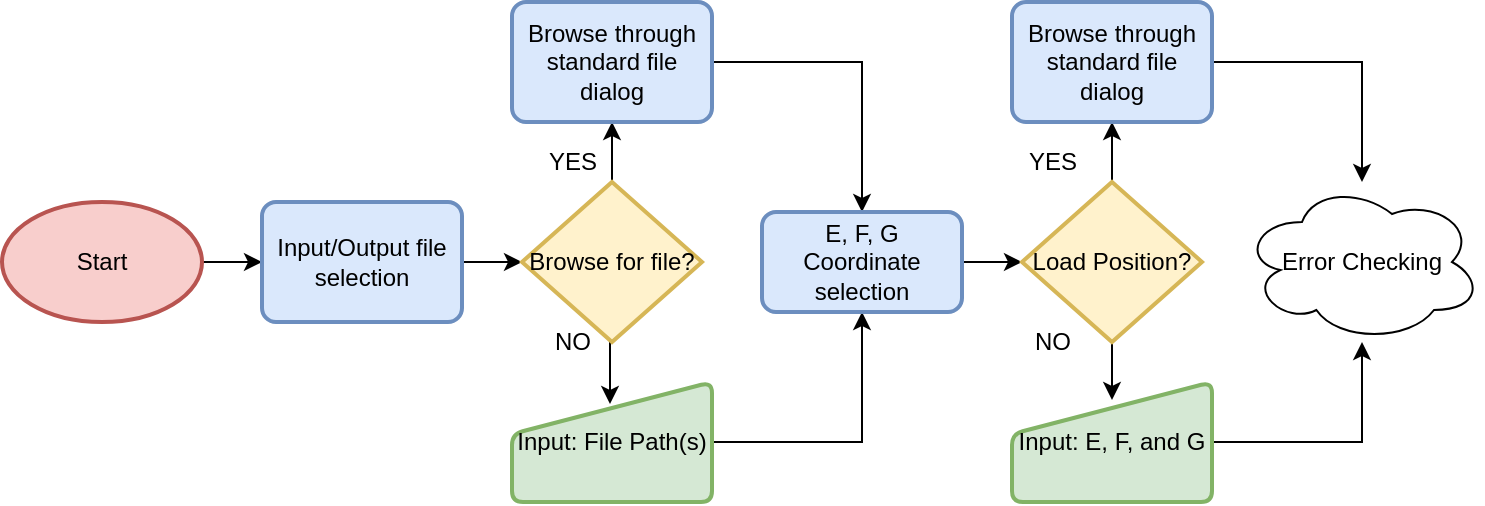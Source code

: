 <mxfile version="13.5.7" type="device"><diagram id="hhKrz2GIZhOt3vJHYRP_" name="Page-1"><mxGraphModel dx="454" dy="813" grid="1" gridSize="10" guides="1" tooltips="1" connect="1" arrows="1" fold="1" page="1" pageScale="1" pageWidth="850" pageHeight="1100" math="0" shadow="0"><root><mxCell id="0"/><mxCell id="1" parent="0"/><mxCell id="QbuLsQtlZwAWDR8VCe0z-27" value="" style="edgeStyle=orthogonalEdgeStyle;rounded=0;orthogonalLoop=1;jettySize=auto;html=1;" edge="1" parent="1" source="QbuLsQtlZwAWDR8VCe0z-25" target="QbuLsQtlZwAWDR8VCe0z-26"><mxGeometry relative="1" as="geometry"/></mxCell><mxCell id="QbuLsQtlZwAWDR8VCe0z-25" value="Start" style="strokeWidth=2;html=1;shape=mxgraph.flowchart.start_1;whiteSpace=wrap;fillColor=#f8cecc;strokeColor=#b85450;" vertex="1" parent="1"><mxGeometry x="70" y="560" width="100" height="60" as="geometry"/></mxCell><mxCell id="QbuLsQtlZwAWDR8VCe0z-29" value="" style="edgeStyle=orthogonalEdgeStyle;rounded=0;orthogonalLoop=1;jettySize=auto;html=1;" edge="1" parent="1" source="QbuLsQtlZwAWDR8VCe0z-26" target="QbuLsQtlZwAWDR8VCe0z-28"><mxGeometry relative="1" as="geometry"/></mxCell><mxCell id="QbuLsQtlZwAWDR8VCe0z-26" value="Input/Output file selection" style="rounded=1;whiteSpace=wrap;html=1;absoluteArcSize=1;arcSize=14;strokeWidth=2;fillColor=#dae8fc;strokeColor=#6c8ebf;" vertex="1" parent="1"><mxGeometry x="200" y="560" width="100" height="60" as="geometry"/></mxCell><mxCell id="QbuLsQtlZwAWDR8VCe0z-35" value="" style="edgeStyle=orthogonalEdgeStyle;rounded=0;orthogonalLoop=1;jettySize=auto;html=1;" edge="1" parent="1" source="QbuLsQtlZwAWDR8VCe0z-28" target="QbuLsQtlZwAWDR8VCe0z-33"><mxGeometry relative="1" as="geometry"/></mxCell><mxCell id="QbuLsQtlZwAWDR8VCe0z-36" style="edgeStyle=orthogonalEdgeStyle;rounded=0;orthogonalLoop=1;jettySize=auto;html=1;exitX=0.5;exitY=1;exitDx=0;exitDy=0;exitPerimeter=0;entryX=0.49;entryY=0.183;entryDx=0;entryDy=0;entryPerimeter=0;" edge="1" parent="1" source="QbuLsQtlZwAWDR8VCe0z-28" target="QbuLsQtlZwAWDR8VCe0z-34"><mxGeometry relative="1" as="geometry"/></mxCell><mxCell id="QbuLsQtlZwAWDR8VCe0z-28" value="Browse for file?" style="strokeWidth=2;html=1;shape=mxgraph.flowchart.decision;whiteSpace=wrap;fillColor=#fff2cc;strokeColor=#d6b656;" vertex="1" parent="1"><mxGeometry x="330" y="550" width="90" height="80" as="geometry"/></mxCell><mxCell id="QbuLsQtlZwAWDR8VCe0z-43" style="edgeStyle=orthogonalEdgeStyle;rounded=0;orthogonalLoop=1;jettySize=auto;html=1;exitX=1;exitY=0.5;exitDx=0;exitDy=0;" edge="1" parent="1" source="QbuLsQtlZwAWDR8VCe0z-33" target="QbuLsQtlZwAWDR8VCe0z-39"><mxGeometry relative="1" as="geometry"/></mxCell><mxCell id="QbuLsQtlZwAWDR8VCe0z-33" value="Browse through standard file dialog" style="rounded=1;whiteSpace=wrap;html=1;absoluteArcSize=1;arcSize=14;strokeWidth=2;fillColor=#dae8fc;strokeColor=#6c8ebf;" vertex="1" parent="1"><mxGeometry x="325" y="460" width="100" height="60" as="geometry"/></mxCell><mxCell id="QbuLsQtlZwAWDR8VCe0z-44" style="edgeStyle=orthogonalEdgeStyle;rounded=0;orthogonalLoop=1;jettySize=auto;html=1;exitX=1;exitY=0.5;exitDx=0;exitDy=0;" edge="1" parent="1" source="QbuLsQtlZwAWDR8VCe0z-34" target="QbuLsQtlZwAWDR8VCe0z-39"><mxGeometry relative="1" as="geometry"/></mxCell><mxCell id="QbuLsQtlZwAWDR8VCe0z-34" value="Input: File Path(s)" style="html=1;strokeWidth=2;shape=manualInput;whiteSpace=wrap;rounded=1;size=26;arcSize=11;fillColor=#d5e8d4;strokeColor=#82b366;" vertex="1" parent="1"><mxGeometry x="325" y="650" width="100" height="60" as="geometry"/></mxCell><mxCell id="QbuLsQtlZwAWDR8VCe0z-37" value="NO" style="text;html=1;align=center;verticalAlign=middle;resizable=0;points=[];autosize=1;" vertex="1" parent="1"><mxGeometry x="340" y="620" width="30" height="20" as="geometry"/></mxCell><mxCell id="QbuLsQtlZwAWDR8VCe0z-38" value="YES" style="text;html=1;align=center;verticalAlign=middle;resizable=0;points=[];autosize=1;" vertex="1" parent="1"><mxGeometry x="335" y="530" width="40" height="20" as="geometry"/></mxCell><mxCell id="QbuLsQtlZwAWDR8VCe0z-42" value="" style="edgeStyle=orthogonalEdgeStyle;rounded=0;orthogonalLoop=1;jettySize=auto;html=1;" edge="1" parent="1" source="QbuLsQtlZwAWDR8VCe0z-39" target="QbuLsQtlZwAWDR8VCe0z-41"><mxGeometry relative="1" as="geometry"/></mxCell><mxCell id="QbuLsQtlZwAWDR8VCe0z-39" value="E, F, G Coordinate selection" style="rounded=1;whiteSpace=wrap;html=1;absoluteArcSize=1;arcSize=14;strokeWidth=2;fillColor=#dae8fc;strokeColor=#6c8ebf;" vertex="1" parent="1"><mxGeometry x="450" y="565" width="100" height="50" as="geometry"/></mxCell><mxCell id="QbuLsQtlZwAWDR8VCe0z-47" style="edgeStyle=orthogonalEdgeStyle;rounded=0;orthogonalLoop=1;jettySize=auto;html=1;exitX=0.5;exitY=1;exitDx=0;exitDy=0;exitPerimeter=0;entryX=0.5;entryY=0.15;entryDx=0;entryDy=0;entryPerimeter=0;" edge="1" parent="1" source="QbuLsQtlZwAWDR8VCe0z-41" target="QbuLsQtlZwAWDR8VCe0z-46"><mxGeometry relative="1" as="geometry"/></mxCell><mxCell id="QbuLsQtlZwAWDR8VCe0z-48" value="" style="edgeStyle=orthogonalEdgeStyle;rounded=0;orthogonalLoop=1;jettySize=auto;html=1;" edge="1" parent="1" source="QbuLsQtlZwAWDR8VCe0z-41" target="QbuLsQtlZwAWDR8VCe0z-45"><mxGeometry relative="1" as="geometry"/></mxCell><mxCell id="QbuLsQtlZwAWDR8VCe0z-41" value="Load Position?" style="strokeWidth=2;html=1;shape=mxgraph.flowchart.decision;whiteSpace=wrap;fillColor=#fff2cc;strokeColor=#d6b656;" vertex="1" parent="1"><mxGeometry x="580" y="550" width="90" height="80" as="geometry"/></mxCell><mxCell id="QbuLsQtlZwAWDR8VCe0z-50" style="edgeStyle=orthogonalEdgeStyle;rounded=0;orthogonalLoop=1;jettySize=auto;html=1;exitX=1;exitY=0.5;exitDx=0;exitDy=0;" edge="1" parent="1" source="QbuLsQtlZwAWDR8VCe0z-45" target="QbuLsQtlZwAWDR8VCe0z-49"><mxGeometry relative="1" as="geometry"/></mxCell><mxCell id="QbuLsQtlZwAWDR8VCe0z-45" value="Browse through standard file dialog" style="rounded=1;whiteSpace=wrap;html=1;absoluteArcSize=1;arcSize=14;strokeWidth=2;fillColor=#dae8fc;strokeColor=#6c8ebf;" vertex="1" parent="1"><mxGeometry x="575" y="460" width="100" height="60" as="geometry"/></mxCell><mxCell id="QbuLsQtlZwAWDR8VCe0z-51" style="edgeStyle=orthogonalEdgeStyle;rounded=0;orthogonalLoop=1;jettySize=auto;html=1;exitX=1;exitY=0.5;exitDx=0;exitDy=0;" edge="1" parent="1" source="QbuLsQtlZwAWDR8VCe0z-46" target="QbuLsQtlZwAWDR8VCe0z-49"><mxGeometry relative="1" as="geometry"/></mxCell><mxCell id="QbuLsQtlZwAWDR8VCe0z-46" value="Input: E, F, and G" style="html=1;strokeWidth=2;shape=manualInput;whiteSpace=wrap;rounded=1;size=26;arcSize=11;fillColor=#d5e8d4;strokeColor=#82b366;" vertex="1" parent="1"><mxGeometry x="575" y="650" width="100" height="60" as="geometry"/></mxCell><mxCell id="QbuLsQtlZwAWDR8VCe0z-49" value="Error Checking" style="ellipse;shape=cloud;whiteSpace=wrap;html=1;" vertex="1" parent="1"><mxGeometry x="690" y="550" width="120" height="80" as="geometry"/></mxCell><mxCell id="QbuLsQtlZwAWDR8VCe0z-52" value="NO" style="text;html=1;align=center;verticalAlign=middle;resizable=0;points=[];autosize=1;" vertex="1" parent="1"><mxGeometry x="580" y="620" width="30" height="20" as="geometry"/></mxCell><mxCell id="QbuLsQtlZwAWDR8VCe0z-53" value="YES" style="text;html=1;align=center;verticalAlign=middle;resizable=0;points=[];autosize=1;" vertex="1" parent="1"><mxGeometry x="575" y="530" width="40" height="20" as="geometry"/></mxCell></root></mxGraphModel></diagram></mxfile>